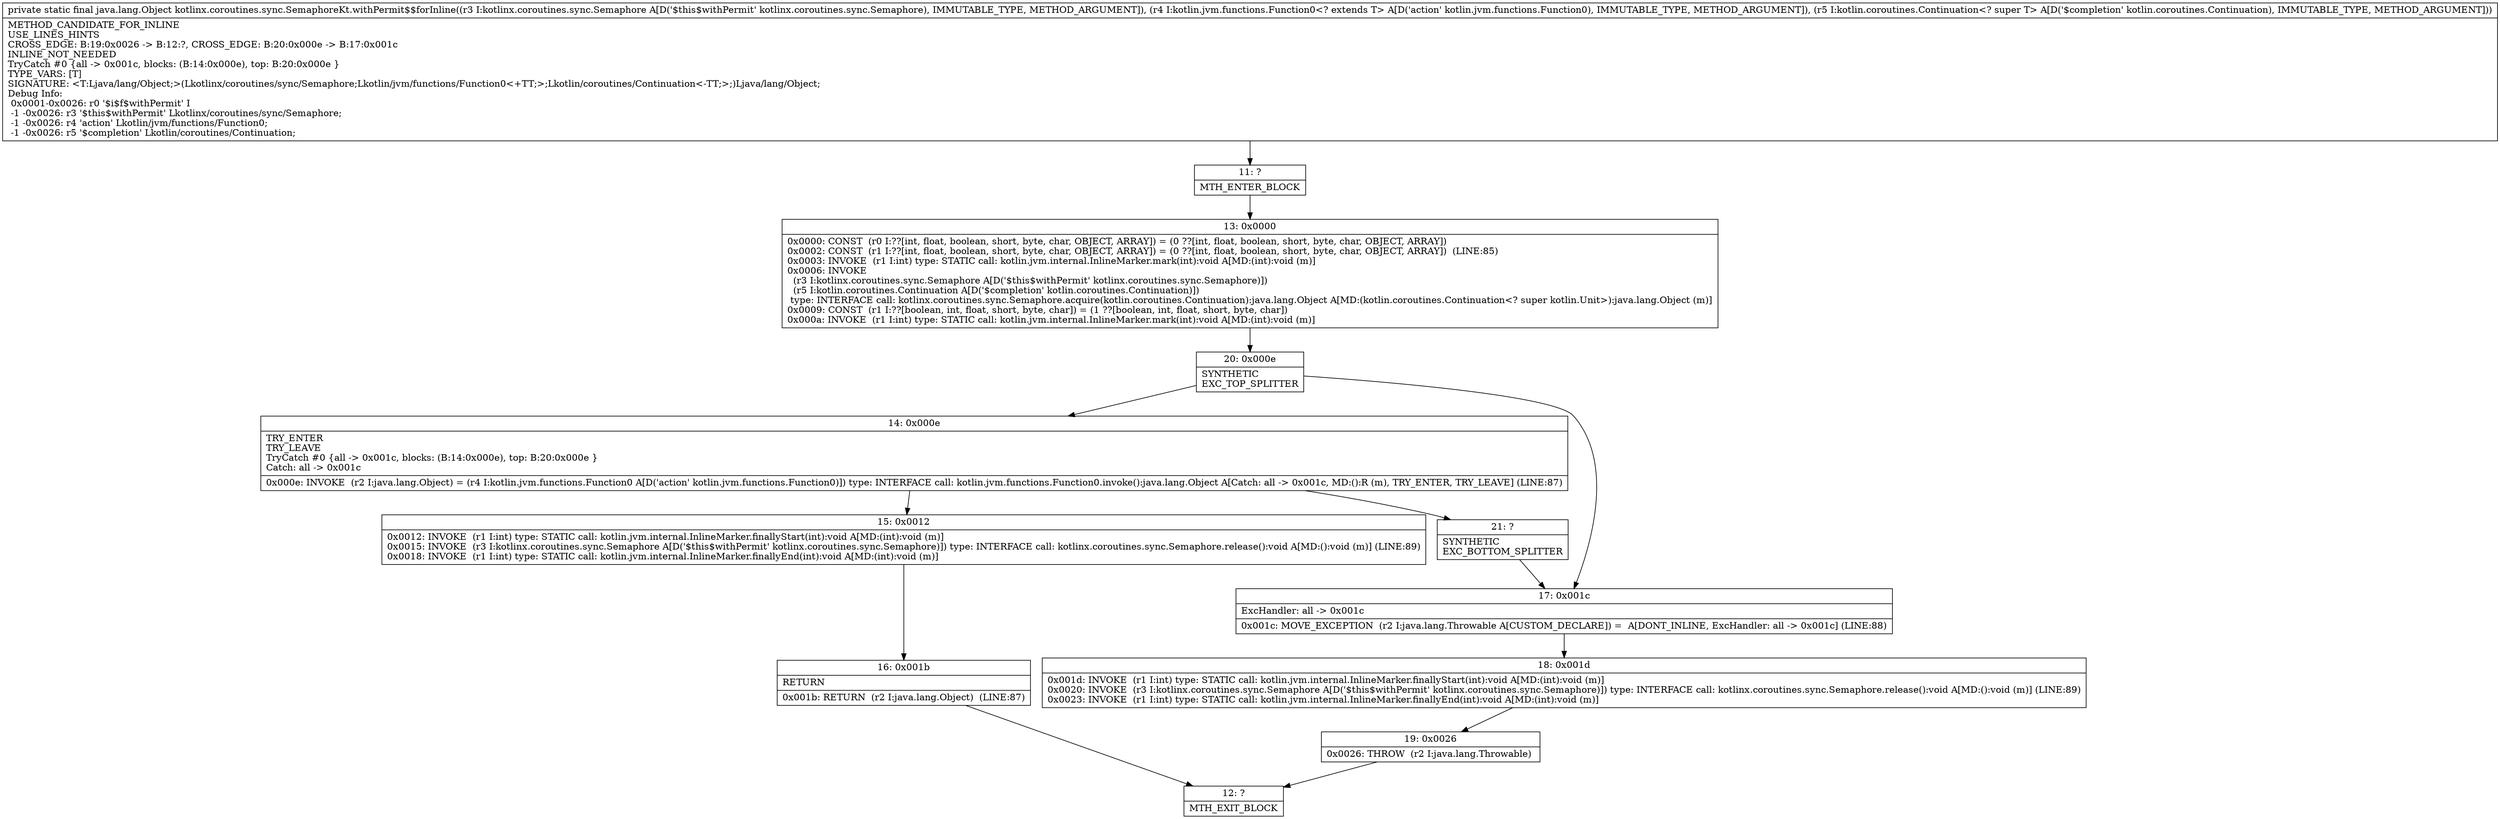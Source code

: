 digraph "CFG forkotlinx.coroutines.sync.SemaphoreKt.withPermit$$forInline(Lkotlinx\/coroutines\/sync\/Semaphore;Lkotlin\/jvm\/functions\/Function0;Lkotlin\/coroutines\/Continuation;)Ljava\/lang\/Object;" {
Node_11 [shape=record,label="{11\:\ ?|MTH_ENTER_BLOCK\l}"];
Node_13 [shape=record,label="{13\:\ 0x0000|0x0000: CONST  (r0 I:??[int, float, boolean, short, byte, char, OBJECT, ARRAY]) = (0 ??[int, float, boolean, short, byte, char, OBJECT, ARRAY]) \l0x0002: CONST  (r1 I:??[int, float, boolean, short, byte, char, OBJECT, ARRAY]) = (0 ??[int, float, boolean, short, byte, char, OBJECT, ARRAY])  (LINE:85)\l0x0003: INVOKE  (r1 I:int) type: STATIC call: kotlin.jvm.internal.InlineMarker.mark(int):void A[MD:(int):void (m)]\l0x0006: INVOKE  \l  (r3 I:kotlinx.coroutines.sync.Semaphore A[D('$this$withPermit' kotlinx.coroutines.sync.Semaphore)])\l  (r5 I:kotlin.coroutines.Continuation A[D('$completion' kotlin.coroutines.Continuation)])\l type: INTERFACE call: kotlinx.coroutines.sync.Semaphore.acquire(kotlin.coroutines.Continuation):java.lang.Object A[MD:(kotlin.coroutines.Continuation\<? super kotlin.Unit\>):java.lang.Object (m)]\l0x0009: CONST  (r1 I:??[boolean, int, float, short, byte, char]) = (1 ??[boolean, int, float, short, byte, char]) \l0x000a: INVOKE  (r1 I:int) type: STATIC call: kotlin.jvm.internal.InlineMarker.mark(int):void A[MD:(int):void (m)]\l}"];
Node_20 [shape=record,label="{20\:\ 0x000e|SYNTHETIC\lEXC_TOP_SPLITTER\l}"];
Node_14 [shape=record,label="{14\:\ 0x000e|TRY_ENTER\lTRY_LEAVE\lTryCatch #0 \{all \-\> 0x001c, blocks: (B:14:0x000e), top: B:20:0x000e \}\lCatch: all \-\> 0x001c\l|0x000e: INVOKE  (r2 I:java.lang.Object) = (r4 I:kotlin.jvm.functions.Function0 A[D('action' kotlin.jvm.functions.Function0)]) type: INTERFACE call: kotlin.jvm.functions.Function0.invoke():java.lang.Object A[Catch: all \-\> 0x001c, MD:():R (m), TRY_ENTER, TRY_LEAVE] (LINE:87)\l}"];
Node_15 [shape=record,label="{15\:\ 0x0012|0x0012: INVOKE  (r1 I:int) type: STATIC call: kotlin.jvm.internal.InlineMarker.finallyStart(int):void A[MD:(int):void (m)]\l0x0015: INVOKE  (r3 I:kotlinx.coroutines.sync.Semaphore A[D('$this$withPermit' kotlinx.coroutines.sync.Semaphore)]) type: INTERFACE call: kotlinx.coroutines.sync.Semaphore.release():void A[MD:():void (m)] (LINE:89)\l0x0018: INVOKE  (r1 I:int) type: STATIC call: kotlin.jvm.internal.InlineMarker.finallyEnd(int):void A[MD:(int):void (m)]\l}"];
Node_16 [shape=record,label="{16\:\ 0x001b|RETURN\l|0x001b: RETURN  (r2 I:java.lang.Object)  (LINE:87)\l}"];
Node_12 [shape=record,label="{12\:\ ?|MTH_EXIT_BLOCK\l}"];
Node_21 [shape=record,label="{21\:\ ?|SYNTHETIC\lEXC_BOTTOM_SPLITTER\l}"];
Node_17 [shape=record,label="{17\:\ 0x001c|ExcHandler: all \-\> 0x001c\l|0x001c: MOVE_EXCEPTION  (r2 I:java.lang.Throwable A[CUSTOM_DECLARE]) =  A[DONT_INLINE, ExcHandler: all \-\> 0x001c] (LINE:88)\l}"];
Node_18 [shape=record,label="{18\:\ 0x001d|0x001d: INVOKE  (r1 I:int) type: STATIC call: kotlin.jvm.internal.InlineMarker.finallyStart(int):void A[MD:(int):void (m)]\l0x0020: INVOKE  (r3 I:kotlinx.coroutines.sync.Semaphore A[D('$this$withPermit' kotlinx.coroutines.sync.Semaphore)]) type: INTERFACE call: kotlinx.coroutines.sync.Semaphore.release():void A[MD:():void (m)] (LINE:89)\l0x0023: INVOKE  (r1 I:int) type: STATIC call: kotlin.jvm.internal.InlineMarker.finallyEnd(int):void A[MD:(int):void (m)]\l}"];
Node_19 [shape=record,label="{19\:\ 0x0026|0x0026: THROW  (r2 I:java.lang.Throwable) \l}"];
MethodNode[shape=record,label="{private static final java.lang.Object kotlinx.coroutines.sync.SemaphoreKt.withPermit$$forInline((r3 I:kotlinx.coroutines.sync.Semaphore A[D('$this$withPermit' kotlinx.coroutines.sync.Semaphore), IMMUTABLE_TYPE, METHOD_ARGUMENT]), (r4 I:kotlin.jvm.functions.Function0\<? extends T\> A[D('action' kotlin.jvm.functions.Function0), IMMUTABLE_TYPE, METHOD_ARGUMENT]), (r5 I:kotlin.coroutines.Continuation\<? super T\> A[D('$completion' kotlin.coroutines.Continuation), IMMUTABLE_TYPE, METHOD_ARGUMENT]))  | METHOD_CANDIDATE_FOR_INLINE\lUSE_LINES_HINTS\lCROSS_EDGE: B:19:0x0026 \-\> B:12:?, CROSS_EDGE: B:20:0x000e \-\> B:17:0x001c\lINLINE_NOT_NEEDED\lTryCatch #0 \{all \-\> 0x001c, blocks: (B:14:0x000e), top: B:20:0x000e \}\lTYPE_VARS: [T]\lSIGNATURE: \<T:Ljava\/lang\/Object;\>(Lkotlinx\/coroutines\/sync\/Semaphore;Lkotlin\/jvm\/functions\/Function0\<+TT;\>;Lkotlin\/coroutines\/Continuation\<\-TT;\>;)Ljava\/lang\/Object;\lDebug Info:\l  0x0001\-0x0026: r0 '$i$f$withPermit' I\l  \-1 \-0x0026: r3 '$this$withPermit' Lkotlinx\/coroutines\/sync\/Semaphore;\l  \-1 \-0x0026: r4 'action' Lkotlin\/jvm\/functions\/Function0;\l  \-1 \-0x0026: r5 '$completion' Lkotlin\/coroutines\/Continuation;\l}"];
MethodNode -> Node_11;Node_11 -> Node_13;
Node_13 -> Node_20;
Node_20 -> Node_14;
Node_20 -> Node_17;
Node_14 -> Node_15;
Node_14 -> Node_21;
Node_15 -> Node_16;
Node_16 -> Node_12;
Node_21 -> Node_17;
Node_17 -> Node_18;
Node_18 -> Node_19;
Node_19 -> Node_12;
}

